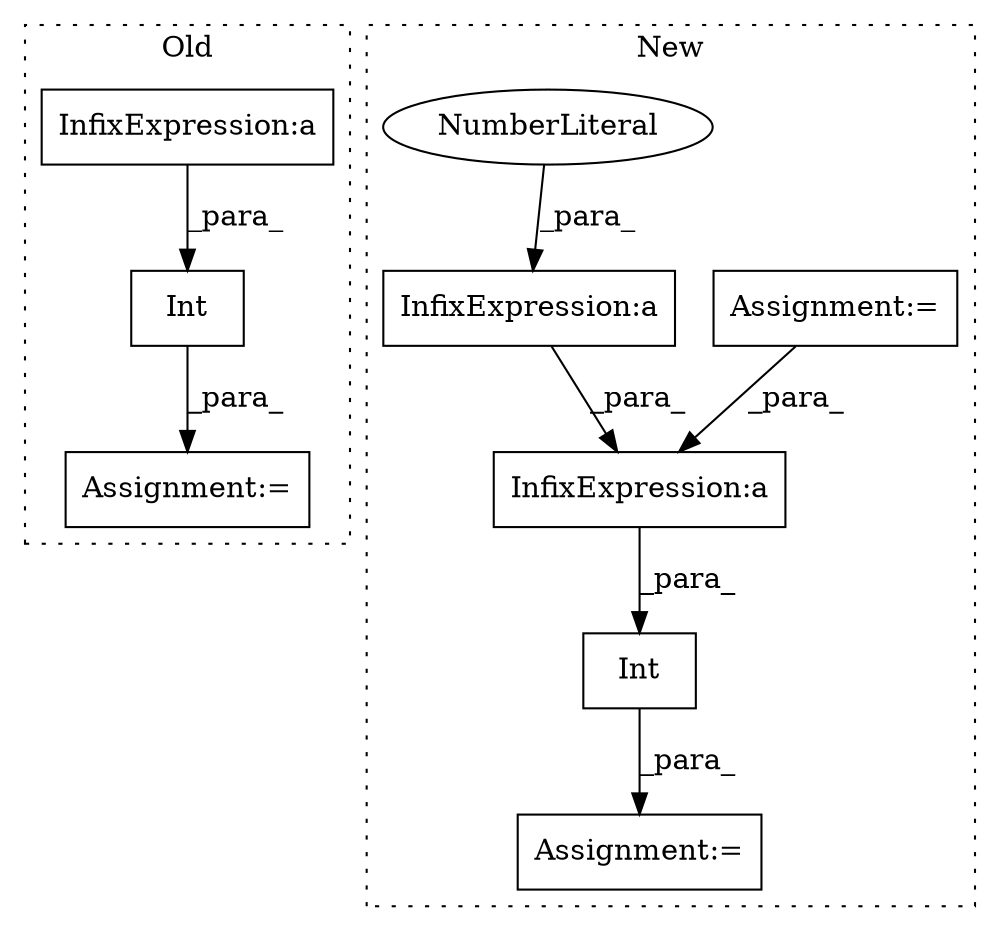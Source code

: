 digraph G {
subgraph cluster0 {
1 [label="Int" a="32" s="6412,6455" l="4,1" shape="box"];
3 [label="Assignment:=" a="7" s="6470" l="1" shape="box"];
6 [label="InfixExpression:a" a="27" s="6436" l="3" shape="box"];
label = "Old";
style="dotted";
}
subgraph cluster1 {
2 [label="Int" a="32" s="6479,6533" l="4,1" shape="box"];
4 [label="Assignment:=" a="7" s="6478" l="1" shape="box"];
5 [label="InfixExpression:a" a="27" s="6510" l="3" shape="box"];
7 [label="InfixExpression:a" a="27" s="6498" l="3" shape="box"];
8 [label="Assignment:=" a="7" s="6417" l="1" shape="box"];
9 [label="NumberLiteral" a="34" s="6495" l="3" shape="ellipse"];
label = "New";
style="dotted";
}
1 -> 3 [label="_para_"];
2 -> 4 [label="_para_"];
5 -> 2 [label="_para_"];
6 -> 1 [label="_para_"];
7 -> 5 [label="_para_"];
8 -> 5 [label="_para_"];
9 -> 7 [label="_para_"];
}